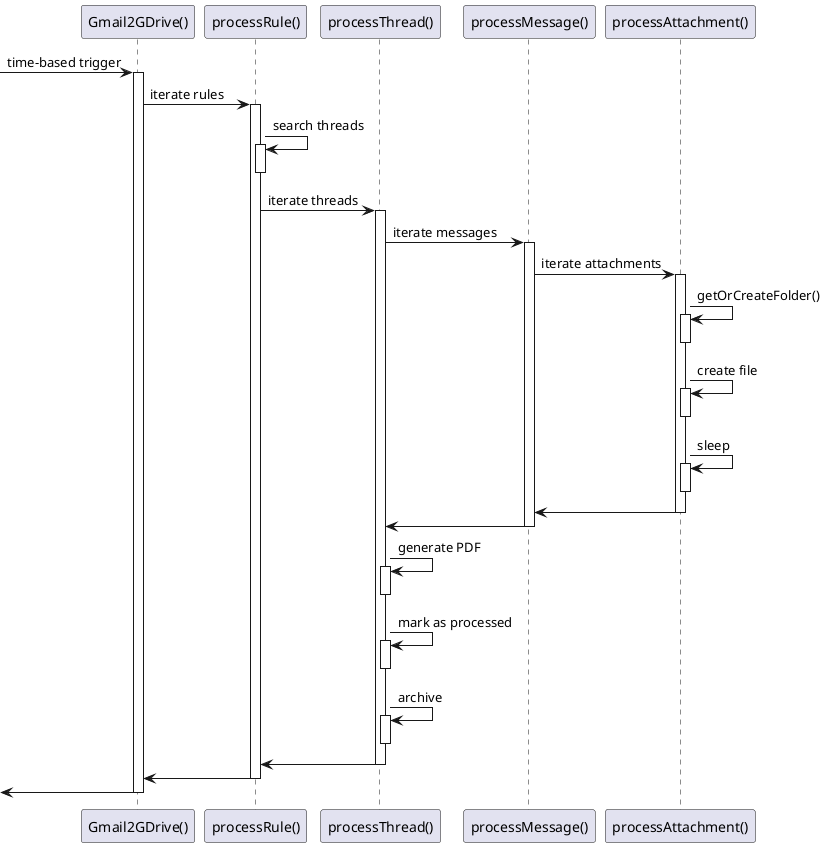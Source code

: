 @startuml gmail2gdrive

' For more information about plantuml see:
' - http://plantuml.com/sequence-diagram
' - https://www.planttext.com/

-> "Gmail2GDrive()": time-based trigger
activate "Gmail2GDrive()"

"Gmail2GDrive()" -> "processRule()": iterate rules
activate "processRule()"

"processRule()" -> "processRule()": search threads
activate "processRule()"
deactivate "processRule()"

"processRule()" -> "processThread()": iterate threads
activate "processThread()"

"processThread()" -> "processMessage()": iterate messages
activate "processMessage()"

"processMessage()" -> "processAttachment()": iterate attachments
activate "processAttachment()"

"processAttachment()" -> "processAttachment()": getOrCreateFolder()
activate "processAttachment()"
deactivate "processAttachment()"

"processAttachment()" -> "processAttachment()": create file
activate "processAttachment()"
deactivate "processAttachment()"

"processAttachment()" -> "processAttachment()": sleep
activate "processAttachment()"
deactivate "processAttachment()"

"processMessage()" <- "processAttachment()"
deactivate "processAttachment()"

"processThread()" <- "processMessage()"
deactivate "processMessage()"

"processThread()" -> "processThread()": generate PDF
activate "processThread()"
deactivate "processThread()"

"processThread()" -> "processThread()": mark as processed
activate "processThread()"
deactivate "processThread()"

"processThread()" -> "processThread()": archive
activate "processThread()"
deactivate "processThread()"

"processRule()" <- "processThread()"
deactivate "processThread()"

"Gmail2GDrive()" <- "processRule()"
deactivate "processRule()"

<- "Gmail2GDrive()"
deactivate "Gmail2GDrive()"

@enduml

